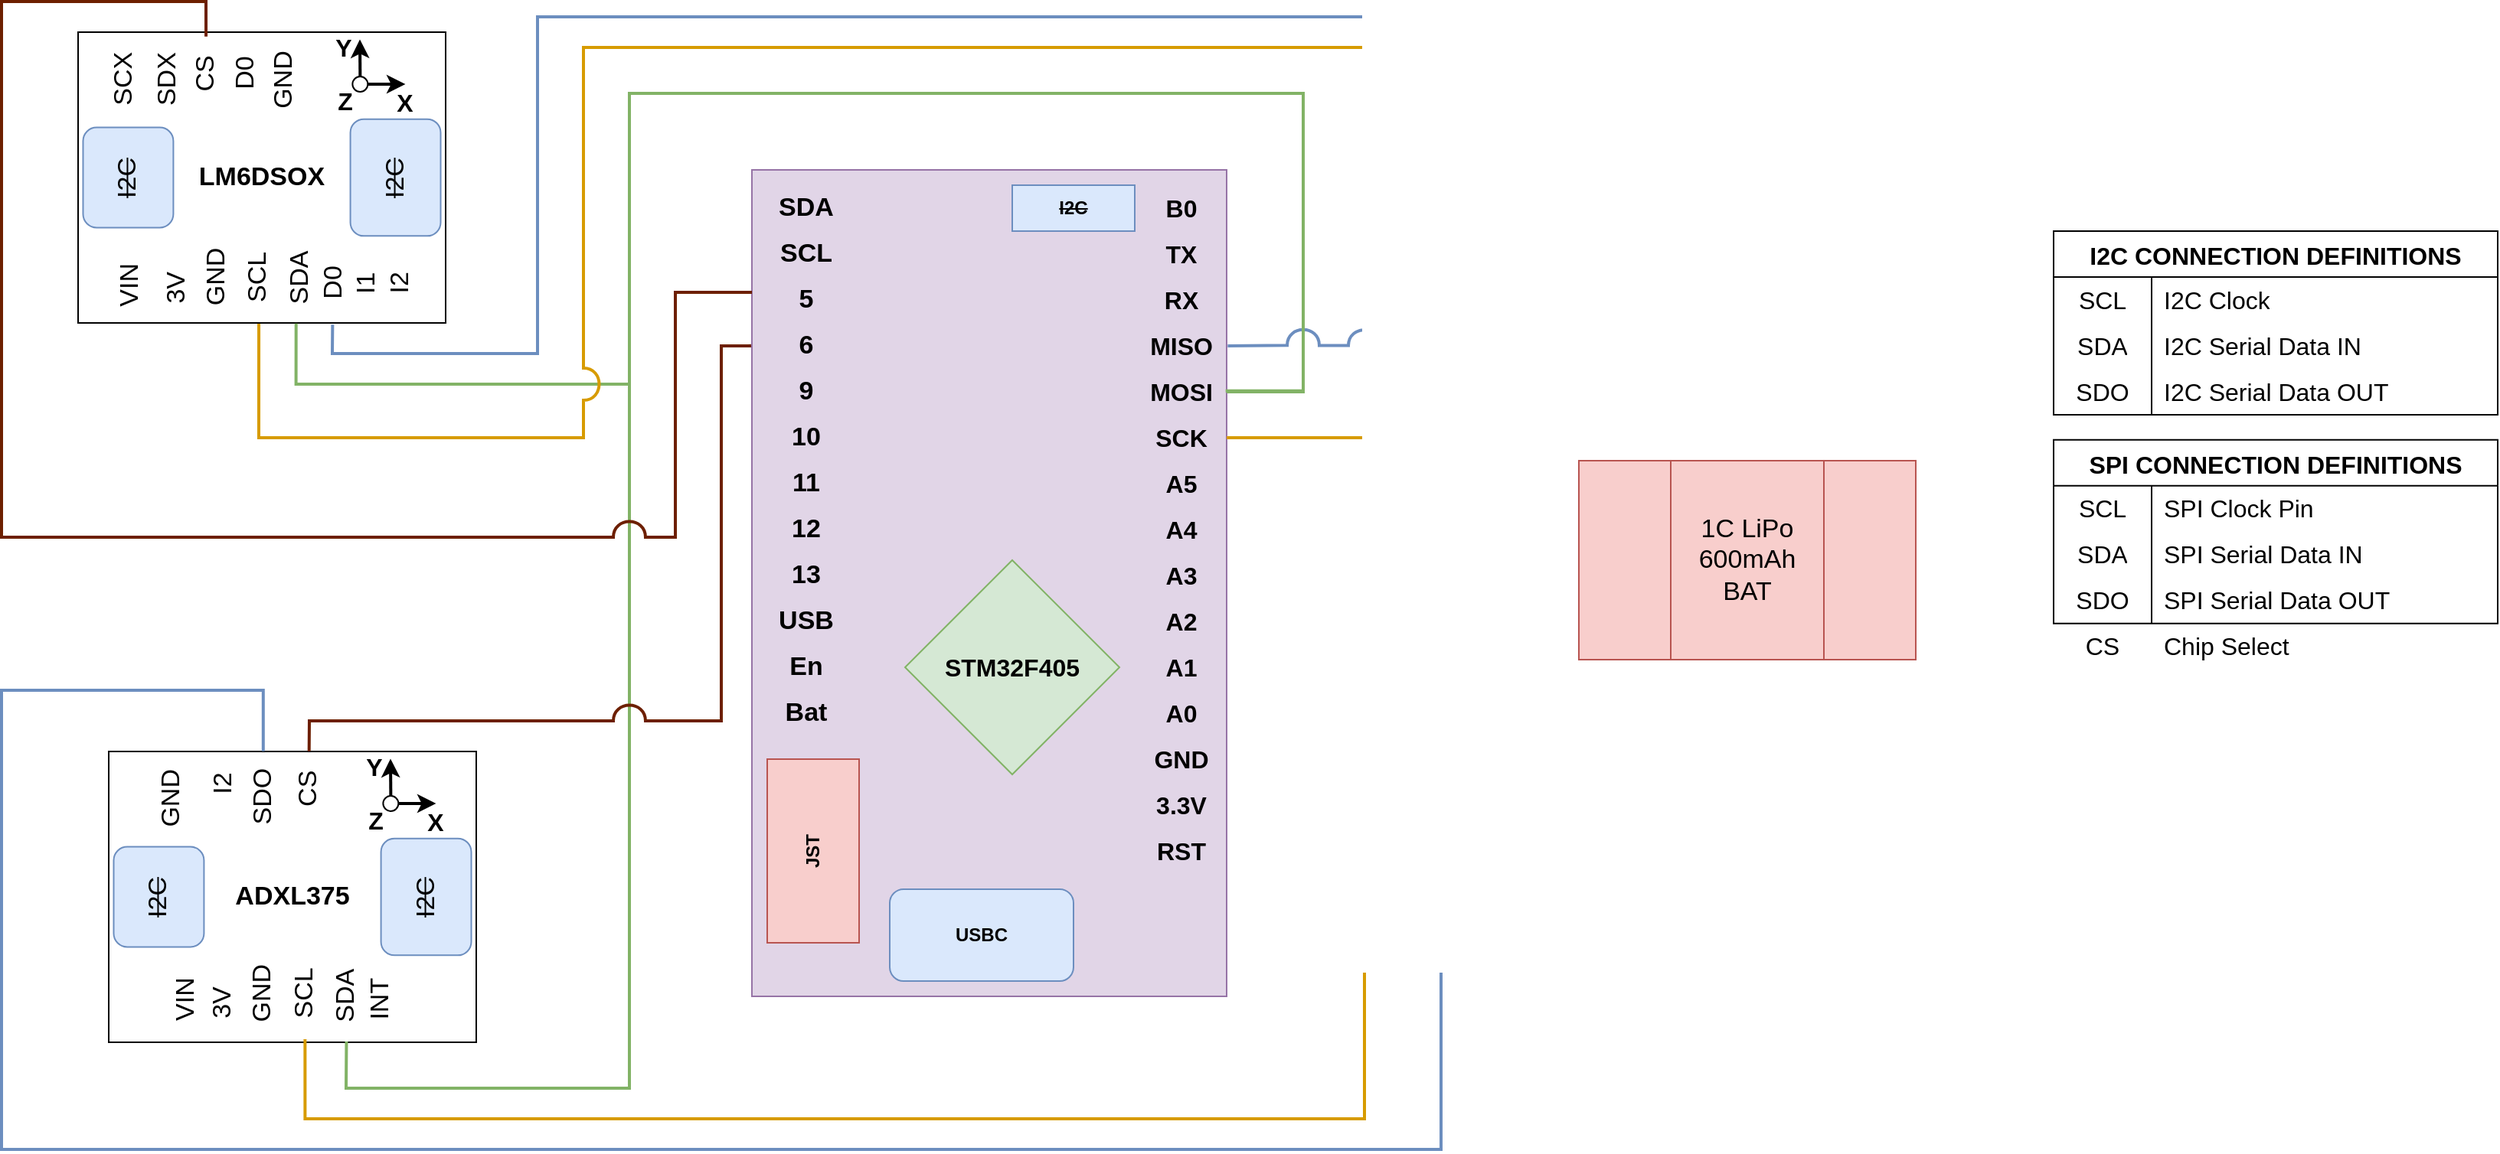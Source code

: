 <mxfile version="20.5.1" type="github">
  <diagram id="O2MLRlDGVUjoWKtVMS4U" name="Page-1">
    <mxGraphModel dx="1388" dy="795" grid="1" gridSize="10" guides="1" tooltips="1" connect="1" arrows="1" fold="1" page="1" pageScale="1" pageWidth="850" pageHeight="1100" math="0" shadow="0">
      <root>
        <mxCell id="0" />
        <mxCell id="1" parent="0" />
        <mxCell id="0R-H_kfF0VCHGT1HLo31-104" value="1C LiPo 600mAh&lt;br&gt;BAT" style="shape=process;whiteSpace=wrap;html=1;backgroundOutline=1;strokeColor=#b85450;fontSize=17;fillColor=#f8cecc;size=0.273;" parent="1" vertex="1">
          <mxGeometry x="1010" y="350" width="220" height="130" as="geometry" />
        </mxCell>
        <mxCell id="0R-H_kfF0VCHGT1HLo31-144" value="" style="group;" parent="1" vertex="1" connectable="0">
          <mxGeometry x="50" y="540" width="240" height="190" as="geometry" />
        </mxCell>
        <mxCell id="0R-H_kfF0VCHGT1HLo31-145" value="&lt;b&gt;&lt;font style=&quot;font-size: 17px;&quot;&gt;ADXL375&lt;/font&gt;&lt;/b&gt;" style="rounded=0;whiteSpace=wrap;html=1;" parent="0R-H_kfF0VCHGT1HLo31-144" vertex="1">
          <mxGeometry width="240" height="190" as="geometry" />
        </mxCell>
        <mxCell id="0R-H_kfF0VCHGT1HLo31-146" value="&lt;strike&gt;I2C&lt;/strike&gt;" style="rounded=1;whiteSpace=wrap;html=1;strokeColor=#6c8ebf;fontSize=17;rotation=-90;fillColor=#dae8fc;" parent="0R-H_kfF0VCHGT1HLo31-144" vertex="1">
          <mxGeometry y="65.517" width="65.455" height="58.966" as="geometry" />
        </mxCell>
        <mxCell id="0R-H_kfF0VCHGT1HLo31-147" value="&lt;strike&gt;I2C&lt;/strike&gt;" style="rounded=1;whiteSpace=wrap;html=1;strokeColor=#6c8ebf;fontSize=17;rotation=-90;fillColor=#dae8fc;" parent="0R-H_kfF0VCHGT1HLo31-144" vertex="1">
          <mxGeometry x="169.091" y="65.517" width="76.364" height="58.966" as="geometry" />
        </mxCell>
        <mxCell id="0R-H_kfF0VCHGT1HLo31-149" value="3V" style="text;html=1;align=center;verticalAlign=middle;resizable=0;points=[];autosize=1;strokeColor=none;fillColor=none;fontSize=17;rotation=-90;" parent="0R-H_kfF0VCHGT1HLo31-144" vertex="1">
          <mxGeometry x="54.545" y="150.0" width="40" height="30" as="geometry" />
        </mxCell>
        <mxCell id="0R-H_kfF0VCHGT1HLo31-151" value="SCL" style="text;html=1;align=center;verticalAlign=middle;resizable=0;points=[];autosize=1;strokeColor=none;fillColor=none;fontSize=17;rotation=-90;" parent="0R-H_kfF0VCHGT1HLo31-144" vertex="1">
          <mxGeometry x="98.182" y="142.998" width="60" height="30" as="geometry" />
        </mxCell>
        <mxCell id="0R-H_kfF0VCHGT1HLo31-152" value="SDA" style="text;html=1;align=center;verticalAlign=middle;resizable=0;points=[];autosize=1;strokeColor=none;fillColor=none;fontSize=17;rotation=-90;" parent="0R-H_kfF0VCHGT1HLo31-144" vertex="1">
          <mxGeometry x="125.455" y="144.448" width="60" height="30" as="geometry" />
        </mxCell>
        <mxCell id="0R-H_kfF0VCHGT1HLo31-153" value="INT" style="text;html=1;align=center;verticalAlign=middle;resizable=0;points=[];autosize=1;strokeColor=none;fillColor=none;fontSize=17;rotation=-90;" parent="0R-H_kfF0VCHGT1HLo31-144" vertex="1">
          <mxGeometry x="152.727" y="147.379" width="50" height="30" as="geometry" />
        </mxCell>
        <mxCell id="0R-H_kfF0VCHGT1HLo31-155" value="I2" style="text;html=1;align=center;verticalAlign=middle;resizable=0;points=[];autosize=1;strokeColor=none;fillColor=none;fontSize=17;rotation=-90;" parent="0R-H_kfF0VCHGT1HLo31-144" vertex="1">
          <mxGeometry x="54.545" y="6.759" width="40" height="30" as="geometry" />
        </mxCell>
        <mxCell id="0R-H_kfF0VCHGT1HLo31-156" value="SDO" style="text;html=1;align=center;verticalAlign=middle;resizable=0;points=[];autosize=1;strokeColor=none;fillColor=none;fontSize=17;rotation=-90;" parent="0R-H_kfF0VCHGT1HLo31-144" vertex="1">
          <mxGeometry x="70.909" y="14.862" width="60" height="30" as="geometry" />
        </mxCell>
        <mxCell id="0R-H_kfF0VCHGT1HLo31-157" value="CS" style="text;html=1;align=center;verticalAlign=middle;resizable=0;points=[];autosize=1;strokeColor=none;fillColor=none;fontSize=17;rotation=-90;" parent="0R-H_kfF0VCHGT1HLo31-144" vertex="1">
          <mxGeometry x="105.636" y="10" width="50" height="30" as="geometry" />
        </mxCell>
        <mxCell id="0R-H_kfF0VCHGT1HLo31-159" value="" style="endArrow=classic;startArrow=none;html=1;rounded=0;strokeWidth=2;fontSize=17;endFill=1;startFill=0;exitX=0.5;exitY=0;exitDx=0;exitDy=0;" parent="0R-H_kfF0VCHGT1HLo31-144" edge="1">
          <mxGeometry width="50" height="50" relative="1" as="geometry">
            <mxPoint x="184.18" y="29.0" as="sourcePoint" />
            <mxPoint x="184" y="4.76" as="targetPoint" />
          </mxGeometry>
        </mxCell>
        <mxCell id="0R-H_kfF0VCHGT1HLo31-160" value="" style="endArrow=classic;startArrow=none;html=1;rounded=0;strokeWidth=2;fontSize=17;endFill=1;startFill=0;exitX=1;exitY=0.5;exitDx=0;exitDy=0;" parent="0R-H_kfF0VCHGT1HLo31-144" source="0R-H_kfF0VCHGT1HLo31-161" edge="1">
          <mxGeometry width="50" height="50" relative="1" as="geometry">
            <mxPoint x="190" y="33.76" as="sourcePoint" />
            <mxPoint x="213.73" y="34" as="targetPoint" />
          </mxGeometry>
        </mxCell>
        <mxCell id="0R-H_kfF0VCHGT1HLo31-161" value="" style="ellipse;whiteSpace=wrap;html=1;aspect=fixed;strokeColor=default;fontSize=17;" parent="0R-H_kfF0VCHGT1HLo31-144" vertex="1">
          <mxGeometry x="179.18" y="29" width="10" height="10" as="geometry" />
        </mxCell>
        <mxCell id="0R-H_kfF0VCHGT1HLo31-163" value="Z" style="text;html=1;align=center;verticalAlign=middle;resizable=0;points=[];autosize=1;strokeColor=none;fillColor=none;fontSize=16;fontStyle=1" parent="0R-H_kfF0VCHGT1HLo31-144" vertex="1">
          <mxGeometry x="159.18" y="30.0" width="30" height="30" as="geometry" />
        </mxCell>
        <mxCell id="0R-H_kfF0VCHGT1HLo31-164" value="&lt;b style=&quot;font-size: 16px;&quot;&gt;Y&lt;/b&gt;" style="text;html=1;align=center;verticalAlign=middle;resizable=0;points=[];autosize=1;strokeColor=none;fillColor=none;fontSize=16;" parent="0R-H_kfF0VCHGT1HLo31-144" vertex="1">
          <mxGeometry x="158.18" y="-5" width="30" height="30" as="geometry" />
        </mxCell>
        <mxCell id="0R-H_kfF0VCHGT1HLo31-165" value="&lt;b style=&quot;font-size: 16px;&quot;&gt;X&lt;/b&gt;" style="text;html=1;align=center;verticalAlign=middle;resizable=0;points=[];autosize=1;strokeColor=none;fillColor=none;fontSize=16;" parent="0R-H_kfF0VCHGT1HLo31-144" vertex="1">
          <mxGeometry x="198.18" y="31" width="30" height="30" as="geometry" />
        </mxCell>
        <mxCell id="0R-H_kfF0VCHGT1HLo31-262" value="GND" style="text;html=1;align=center;verticalAlign=middle;resizable=0;points=[];autosize=1;strokeColor=none;fillColor=none;fontSize=17;rotation=-90;" parent="0R-H_kfF0VCHGT1HLo31-144" vertex="1">
          <mxGeometry x="10.914" y="16.002" width="60" height="30" as="geometry" />
        </mxCell>
        <mxCell id="0R-H_kfF0VCHGT1HLo31-264" value="GND" style="text;html=1;align=center;verticalAlign=middle;resizable=0;points=[];autosize=1;strokeColor=none;fillColor=none;fontSize=17;rotation=-90;" parent="0R-H_kfF0VCHGT1HLo31-144" vertex="1">
          <mxGeometry x="70.909" y="143.448" width="60" height="30" as="geometry" />
        </mxCell>
        <mxCell id="J4FtGfQfyY-0UoAzzFxa-29" value="VIN" style="text;html=1;align=center;verticalAlign=middle;resizable=0;points=[];autosize=1;strokeColor=none;fillColor=none;fontSize=17;rotation=-90;" vertex="1" parent="0R-H_kfF0VCHGT1HLo31-144">
          <mxGeometry x="25.905" y="147.38" width="50" height="30" as="geometry" />
        </mxCell>
        <mxCell id="0R-H_kfF0VCHGT1HLo31-192" value="I2C CONNECTION DEFINITIONS" style="shape=table;startSize=30;container=1;collapsible=0;childLayout=tableLayout;fixedRows=1;rowLines=0;fontStyle=1;strokeColor=default;fontSize=16;" parent="1" vertex="1">
          <mxGeometry x="1320" y="200" width="290" height="120" as="geometry" />
        </mxCell>
        <mxCell id="0R-H_kfF0VCHGT1HLo31-193" value="" style="shape=tableRow;horizontal=0;startSize=0;swimlaneHead=0;swimlaneBody=0;top=0;left=0;bottom=0;right=0;collapsible=0;dropTarget=0;fillColor=none;points=[[0,0.5],[1,0.5]];portConstraint=eastwest;strokeColor=default;fontSize=16;" parent="0R-H_kfF0VCHGT1HLo31-192" vertex="1">
          <mxGeometry y="30" width="290" height="30" as="geometry" />
        </mxCell>
        <mxCell id="0R-H_kfF0VCHGT1HLo31-194" value="SCL" style="shape=partialRectangle;html=1;whiteSpace=wrap;connectable=0;fillColor=none;top=0;left=0;bottom=0;right=0;overflow=hidden;pointerEvents=1;strokeColor=default;fontSize=16;" parent="0R-H_kfF0VCHGT1HLo31-193" vertex="1">
          <mxGeometry width="64" height="30" as="geometry">
            <mxRectangle width="64" height="30" as="alternateBounds" />
          </mxGeometry>
        </mxCell>
        <mxCell id="0R-H_kfF0VCHGT1HLo31-195" value="I2C Clock" style="shape=partialRectangle;html=1;whiteSpace=wrap;connectable=0;fillColor=none;top=0;left=0;bottom=0;right=0;align=left;spacingLeft=6;overflow=hidden;strokeColor=default;fontSize=16;" parent="0R-H_kfF0VCHGT1HLo31-193" vertex="1">
          <mxGeometry x="64" width="226" height="30" as="geometry">
            <mxRectangle width="226" height="30" as="alternateBounds" />
          </mxGeometry>
        </mxCell>
        <mxCell id="0R-H_kfF0VCHGT1HLo31-196" value="" style="shape=tableRow;horizontal=0;startSize=0;swimlaneHead=0;swimlaneBody=0;top=0;left=0;bottom=0;right=0;collapsible=0;dropTarget=0;fillColor=none;points=[[0,0.5],[1,0.5]];portConstraint=eastwest;strokeColor=default;fontSize=16;" parent="0R-H_kfF0VCHGT1HLo31-192" vertex="1">
          <mxGeometry y="60" width="290" height="30" as="geometry" />
        </mxCell>
        <mxCell id="0R-H_kfF0VCHGT1HLo31-197" value="SDA" style="shape=partialRectangle;html=1;whiteSpace=wrap;connectable=0;fillColor=none;top=0;left=0;bottom=0;right=0;overflow=hidden;strokeColor=default;fontSize=16;" parent="0R-H_kfF0VCHGT1HLo31-196" vertex="1">
          <mxGeometry width="64" height="30" as="geometry">
            <mxRectangle width="64" height="30" as="alternateBounds" />
          </mxGeometry>
        </mxCell>
        <mxCell id="0R-H_kfF0VCHGT1HLo31-198" value="I2C Serial Data IN" style="shape=partialRectangle;html=1;whiteSpace=wrap;connectable=0;fillColor=none;top=0;left=0;bottom=0;right=0;align=left;spacingLeft=6;overflow=hidden;strokeColor=default;fontSize=16;" parent="0R-H_kfF0VCHGT1HLo31-196" vertex="1">
          <mxGeometry x="64" width="226" height="30" as="geometry">
            <mxRectangle width="226" height="30" as="alternateBounds" />
          </mxGeometry>
        </mxCell>
        <mxCell id="0R-H_kfF0VCHGT1HLo31-199" value="" style="shape=tableRow;horizontal=0;startSize=0;swimlaneHead=0;swimlaneBody=0;top=0;left=0;bottom=0;right=0;collapsible=0;dropTarget=0;fillColor=none;points=[[0,0.5],[1,0.5]];portConstraint=eastwest;strokeColor=default;fontSize=16;" parent="0R-H_kfF0VCHGT1HLo31-192" vertex="1">
          <mxGeometry y="90" width="290" height="30" as="geometry" />
        </mxCell>
        <mxCell id="0R-H_kfF0VCHGT1HLo31-200" value="SDO" style="shape=partialRectangle;html=1;whiteSpace=wrap;connectable=0;fillColor=none;top=0;left=0;bottom=0;right=0;overflow=hidden;strokeColor=default;fontSize=16;" parent="0R-H_kfF0VCHGT1HLo31-199" vertex="1">
          <mxGeometry width="64" height="30" as="geometry">
            <mxRectangle width="64" height="30" as="alternateBounds" />
          </mxGeometry>
        </mxCell>
        <mxCell id="0R-H_kfF0VCHGT1HLo31-201" value="I2C Serial Data OUT" style="shape=partialRectangle;html=1;whiteSpace=wrap;connectable=0;fillColor=none;top=0;left=0;bottom=0;right=0;align=left;spacingLeft=6;overflow=hidden;strokeColor=default;fontSize=16;" parent="0R-H_kfF0VCHGT1HLo31-199" vertex="1">
          <mxGeometry x="64" width="226" height="30" as="geometry">
            <mxRectangle width="226" height="30" as="alternateBounds" />
          </mxGeometry>
        </mxCell>
        <mxCell id="0R-H_kfF0VCHGT1HLo31-210" value="SPI CONNECTION DEFINITIONS" style="shape=table;startSize=30;container=1;collapsible=0;childLayout=tableLayout;fixedRows=1;rowLines=0;fontStyle=1;strokeColor=default;fontSize=16;" parent="1" vertex="1">
          <mxGeometry x="1320" y="336.38" width="290" height="120" as="geometry" />
        </mxCell>
        <mxCell id="0R-H_kfF0VCHGT1HLo31-211" value="" style="shape=tableRow;horizontal=0;startSize=0;swimlaneHead=0;swimlaneBody=0;top=0;left=0;bottom=0;right=0;collapsible=0;dropTarget=0;fillColor=none;points=[[0,0.5],[1,0.5]];portConstraint=eastwest;strokeColor=default;fontSize=16;" parent="0R-H_kfF0VCHGT1HLo31-210" vertex="1">
          <mxGeometry y="30" width="290" height="30" as="geometry" />
        </mxCell>
        <mxCell id="0R-H_kfF0VCHGT1HLo31-212" value="SCL" style="shape=partialRectangle;html=1;whiteSpace=wrap;connectable=0;fillColor=none;top=0;left=0;bottom=0;right=0;overflow=hidden;pointerEvents=1;strokeColor=default;fontSize=16;" parent="0R-H_kfF0VCHGT1HLo31-211" vertex="1">
          <mxGeometry width="64" height="30" as="geometry">
            <mxRectangle width="64" height="30" as="alternateBounds" />
          </mxGeometry>
        </mxCell>
        <mxCell id="0R-H_kfF0VCHGT1HLo31-213" value="SPI Clock Pin&amp;nbsp;" style="shape=partialRectangle;html=1;whiteSpace=wrap;connectable=0;fillColor=none;top=0;left=0;bottom=0;right=0;align=left;spacingLeft=6;overflow=hidden;strokeColor=default;fontSize=16;" parent="0R-H_kfF0VCHGT1HLo31-211" vertex="1">
          <mxGeometry x="64" width="226" height="30" as="geometry">
            <mxRectangle width="226" height="30" as="alternateBounds" />
          </mxGeometry>
        </mxCell>
        <mxCell id="0R-H_kfF0VCHGT1HLo31-214" value="" style="shape=tableRow;horizontal=0;startSize=0;swimlaneHead=0;swimlaneBody=0;top=0;left=0;bottom=0;right=0;collapsible=0;dropTarget=0;fillColor=none;points=[[0,0.5],[1,0.5]];portConstraint=eastwest;strokeColor=default;fontSize=16;" parent="0R-H_kfF0VCHGT1HLo31-210" vertex="1">
          <mxGeometry y="60" width="290" height="30" as="geometry" />
        </mxCell>
        <mxCell id="0R-H_kfF0VCHGT1HLo31-215" value="SDA" style="shape=partialRectangle;html=1;whiteSpace=wrap;connectable=0;fillColor=none;top=0;left=0;bottom=0;right=0;overflow=hidden;strokeColor=default;fontSize=16;" parent="0R-H_kfF0VCHGT1HLo31-214" vertex="1">
          <mxGeometry width="64" height="30" as="geometry">
            <mxRectangle width="64" height="30" as="alternateBounds" />
          </mxGeometry>
        </mxCell>
        <mxCell id="0R-H_kfF0VCHGT1HLo31-216" value="SPI Serial Data IN" style="shape=partialRectangle;html=1;whiteSpace=wrap;connectable=0;fillColor=none;top=0;left=0;bottom=0;right=0;align=left;spacingLeft=6;overflow=hidden;strokeColor=default;fontSize=16;" parent="0R-H_kfF0VCHGT1HLo31-214" vertex="1">
          <mxGeometry x="64" width="226" height="30" as="geometry">
            <mxRectangle width="226" height="30" as="alternateBounds" />
          </mxGeometry>
        </mxCell>
        <mxCell id="0R-H_kfF0VCHGT1HLo31-217" value="" style="shape=tableRow;horizontal=0;startSize=0;swimlaneHead=0;swimlaneBody=0;top=0;left=0;bottom=0;right=0;collapsible=0;dropTarget=0;fillColor=none;points=[[0,0.5],[1,0.5]];portConstraint=eastwest;strokeColor=default;fontSize=16;" parent="0R-H_kfF0VCHGT1HLo31-210" vertex="1">
          <mxGeometry y="90" width="290" height="30" as="geometry" />
        </mxCell>
        <mxCell id="0R-H_kfF0VCHGT1HLo31-218" value="SDO" style="shape=partialRectangle;html=1;whiteSpace=wrap;connectable=0;fillColor=none;top=0;left=0;bottom=0;right=0;overflow=hidden;strokeColor=default;fontSize=16;" parent="0R-H_kfF0VCHGT1HLo31-217" vertex="1">
          <mxGeometry width="64" height="30" as="geometry">
            <mxRectangle width="64" height="30" as="alternateBounds" />
          </mxGeometry>
        </mxCell>
        <mxCell id="0R-H_kfF0VCHGT1HLo31-219" value="SPI Serial Data OUT" style="shape=partialRectangle;html=1;whiteSpace=wrap;connectable=0;fillColor=none;top=0;left=0;bottom=0;right=0;align=left;spacingLeft=6;overflow=hidden;strokeColor=default;fontSize=16;" parent="0R-H_kfF0VCHGT1HLo31-217" vertex="1">
          <mxGeometry x="64" width="226" height="30" as="geometry">
            <mxRectangle width="226" height="30" as="alternateBounds" />
          </mxGeometry>
        </mxCell>
        <mxCell id="0R-H_kfF0VCHGT1HLo31-221" value="CS" style="shape=partialRectangle;html=1;whiteSpace=wrap;connectable=0;fillColor=none;top=0;left=0;bottom=0;right=0;overflow=hidden;strokeColor=default;fontSize=16;" parent="1" vertex="1">
          <mxGeometry x="1320" y="456.38" width="64" height="30" as="geometry">
            <mxRectangle width="64" height="30" as="alternateBounds" />
          </mxGeometry>
        </mxCell>
        <mxCell id="0R-H_kfF0VCHGT1HLo31-222" value="Chip Select" style="shape=partialRectangle;html=1;whiteSpace=wrap;connectable=0;fillColor=none;top=0;left=0;bottom=0;right=0;align=left;spacingLeft=6;overflow=hidden;strokeColor=default;fontSize=16;" parent="1" vertex="1">
          <mxGeometry x="1384" y="456.38" width="226" height="30" as="geometry">
            <mxRectangle width="226" height="30" as="alternateBounds" />
          </mxGeometry>
        </mxCell>
        <mxCell id="0R-H_kfF0VCHGT1HLo31-226" value="" style="group;" parent="1" vertex="1" connectable="0">
          <mxGeometry x="30" y="70" width="245.907" height="190" as="geometry" />
        </mxCell>
        <mxCell id="0R-H_kfF0VCHGT1HLo31-227" value="&lt;span style=&quot;font-size: 17px;&quot;&gt;&lt;b&gt;LM6DSOX&lt;/b&gt;&lt;/span&gt;" style="rounded=0;whiteSpace=wrap;html=1;" parent="0R-H_kfF0VCHGT1HLo31-226" vertex="1">
          <mxGeometry width="240" height="190" as="geometry" />
        </mxCell>
        <mxCell id="0R-H_kfF0VCHGT1HLo31-228" value="&lt;strike&gt;I2C&lt;/strike&gt;" style="rounded=1;whiteSpace=wrap;html=1;strokeColor=#6c8ebf;fontSize=17;rotation=-90;fillColor=#dae8fc;" parent="0R-H_kfF0VCHGT1HLo31-226" vertex="1">
          <mxGeometry y="65.517" width="65.455" height="58.966" as="geometry" />
        </mxCell>
        <mxCell id="0R-H_kfF0VCHGT1HLo31-229" value="&lt;strike&gt;I2C&lt;/strike&gt;" style="rounded=1;whiteSpace=wrap;html=1;strokeColor=#6c8ebf;fontSize=17;rotation=-90;fillColor=#dae8fc;" parent="0R-H_kfF0VCHGT1HLo31-226" vertex="1">
          <mxGeometry x="169.091" y="65.517" width="76.364" height="58.966" as="geometry" />
        </mxCell>
        <mxCell id="0R-H_kfF0VCHGT1HLo31-230" value="3V" style="text;html=1;align=center;verticalAlign=middle;resizable=0;points=[];autosize=1;strokeColor=none;fillColor=none;fontSize=17;rotation=-90;" parent="0R-H_kfF0VCHGT1HLo31-226" vertex="1">
          <mxGeometry x="44.405" y="152.0" width="40" height="30" as="geometry" />
        </mxCell>
        <mxCell id="0R-H_kfF0VCHGT1HLo31-231" value="GND" style="text;html=1;align=center;verticalAlign=middle;resizable=0;points=[];autosize=1;strokeColor=none;fillColor=none;fontSize=17;rotation=-90;" parent="0R-H_kfF0VCHGT1HLo31-226" vertex="1">
          <mxGeometry x="60.769" y="145.448" width="60" height="30" as="geometry" />
        </mxCell>
        <mxCell id="0R-H_kfF0VCHGT1HLo31-232" value="SCL" style="text;html=1;align=center;verticalAlign=middle;resizable=0;points=[];autosize=1;strokeColor=none;fillColor=none;fontSize=17;rotation=-90;" parent="0R-H_kfF0VCHGT1HLo31-226" vertex="1">
          <mxGeometry x="88.042" y="145.448" width="60" height="30" as="geometry" />
        </mxCell>
        <mxCell id="0R-H_kfF0VCHGT1HLo31-233" value="SDA" style="text;html=1;align=center;verticalAlign=middle;resizable=0;points=[];autosize=1;strokeColor=none;fillColor=none;fontSize=17;rotation=-90;" parent="0R-H_kfF0VCHGT1HLo31-226" vertex="1">
          <mxGeometry x="115.315" y="145.448" width="60" height="30" as="geometry" />
        </mxCell>
        <mxCell id="0R-H_kfF0VCHGT1HLo31-234" value="D0" style="text;html=1;align=center;verticalAlign=middle;resizable=0;points=[];autosize=1;strokeColor=none;fillColor=none;fontSize=17;rotation=-90;" parent="0R-H_kfF0VCHGT1HLo31-226" vertex="1">
          <mxGeometry x="142.587" y="149.379" width="50" height="30" as="geometry" />
        </mxCell>
        <mxCell id="0R-H_kfF0VCHGT1HLo31-235" value="SCX" style="text;html=1;align=center;verticalAlign=middle;resizable=0;points=[];autosize=1;strokeColor=none;fillColor=none;fontSize=17;rotation=-90;" parent="0R-H_kfF0VCHGT1HLo31-226" vertex="1">
          <mxGeometry x="0.004" y="15.862" width="60" height="30" as="geometry" />
        </mxCell>
        <mxCell id="0R-H_kfF0VCHGT1HLo31-236" value="SDX" style="text;html=1;align=center;verticalAlign=middle;resizable=0;points=[];autosize=1;strokeColor=none;fillColor=none;fontSize=17;rotation=-90;" parent="0R-H_kfF0VCHGT1HLo31-226" vertex="1">
          <mxGeometry x="28.185" y="15.859" width="60" height="30" as="geometry" />
        </mxCell>
        <mxCell id="0R-H_kfF0VCHGT1HLo31-237" value="CS" style="text;html=1;align=center;verticalAlign=middle;resizable=0;points=[];autosize=1;strokeColor=none;fillColor=none;fontSize=17;rotation=-90;" parent="0R-H_kfF0VCHGT1HLo31-226" vertex="1">
          <mxGeometry x="58.549" y="12.862" width="50" height="30" as="geometry" />
        </mxCell>
        <mxCell id="0R-H_kfF0VCHGT1HLo31-238" value="D0" style="text;html=1;align=center;verticalAlign=middle;resizable=0;points=[];autosize=1;strokeColor=none;fillColor=none;fontSize=17;rotation=-90;" parent="0R-H_kfF0VCHGT1HLo31-226" vertex="1">
          <mxGeometry x="84.186" y="11.86" width="50" height="30" as="geometry" />
        </mxCell>
        <mxCell id="0R-H_kfF0VCHGT1HLo31-239" value="" style="endArrow=classic;startArrow=none;html=1;rounded=0;strokeWidth=2;fontSize=17;endFill=1;startFill=0;exitX=0.5;exitY=0;exitDx=0;exitDy=0;" parent="0R-H_kfF0VCHGT1HLo31-226" edge="1">
          <mxGeometry width="50" height="50" relative="1" as="geometry">
            <mxPoint x="184.18" y="29.0" as="sourcePoint" />
            <mxPoint x="184" y="4.76" as="targetPoint" />
          </mxGeometry>
        </mxCell>
        <mxCell id="0R-H_kfF0VCHGT1HLo31-240" value="" style="endArrow=classic;startArrow=none;html=1;rounded=0;strokeWidth=2;fontSize=17;endFill=1;startFill=0;exitX=1;exitY=0.5;exitDx=0;exitDy=0;" parent="0R-H_kfF0VCHGT1HLo31-226" source="0R-H_kfF0VCHGT1HLo31-241" edge="1">
          <mxGeometry width="50" height="50" relative="1" as="geometry">
            <mxPoint x="190" y="33.76" as="sourcePoint" />
            <mxPoint x="213.73" y="34" as="targetPoint" />
          </mxGeometry>
        </mxCell>
        <mxCell id="0R-H_kfF0VCHGT1HLo31-241" value="" style="ellipse;whiteSpace=wrap;html=1;aspect=fixed;strokeColor=default;fontSize=17;" parent="0R-H_kfF0VCHGT1HLo31-226" vertex="1">
          <mxGeometry x="179.18" y="29" width="10" height="10" as="geometry" />
        </mxCell>
        <mxCell id="0R-H_kfF0VCHGT1HLo31-242" value="Z" style="text;html=1;align=center;verticalAlign=middle;resizable=0;points=[];autosize=1;strokeColor=none;fillColor=none;fontSize=16;fontStyle=1" parent="0R-H_kfF0VCHGT1HLo31-226" vertex="1">
          <mxGeometry x="159.18" y="30.0" width="30" height="30" as="geometry" />
        </mxCell>
        <mxCell id="0R-H_kfF0VCHGT1HLo31-243" value="&lt;b style=&quot;font-size: 16px;&quot;&gt;Y&lt;/b&gt;" style="text;html=1;align=center;verticalAlign=middle;resizable=0;points=[];autosize=1;strokeColor=none;fillColor=none;fontSize=16;" parent="0R-H_kfF0VCHGT1HLo31-226" vertex="1">
          <mxGeometry x="158.18" y="-5" width="30" height="30" as="geometry" />
        </mxCell>
        <mxCell id="0R-H_kfF0VCHGT1HLo31-244" value="&lt;b style=&quot;font-size: 16px;&quot;&gt;X&lt;/b&gt;" style="text;html=1;align=center;verticalAlign=middle;resizable=0;points=[];autosize=1;strokeColor=none;fillColor=none;fontSize=16;" parent="0R-H_kfF0VCHGT1HLo31-226" vertex="1">
          <mxGeometry x="198.18" y="31" width="30" height="30" as="geometry" />
        </mxCell>
        <mxCell id="0R-H_kfF0VCHGT1HLo31-246" value="GND" style="text;html=1;align=center;verticalAlign=middle;resizable=0;points=[];autosize=1;strokeColor=none;fillColor=none;fontSize=17;rotation=-90;" parent="0R-H_kfF0VCHGT1HLo31-226" vertex="1">
          <mxGeometry x="104.546" y="17" width="60" height="30" as="geometry" />
        </mxCell>
        <mxCell id="0R-H_kfF0VCHGT1HLo31-247" value="I1" style="text;html=1;align=center;verticalAlign=middle;resizable=0;points=[];autosize=1;strokeColor=none;fillColor=none;fontSize=17;rotation=-90;" parent="0R-H_kfF0VCHGT1HLo31-226" vertex="1">
          <mxGeometry x="169.045" y="149.378" width="40" height="30" as="geometry" />
        </mxCell>
        <mxCell id="0R-H_kfF0VCHGT1HLo31-248" value="I2" style="text;html=1;align=center;verticalAlign=middle;resizable=0;points=[];autosize=1;strokeColor=none;fillColor=none;fontSize=17;rotation=-90;" parent="0R-H_kfF0VCHGT1HLo31-226" vertex="1">
          <mxGeometry x="190.767" y="149.379" width="40" height="30" as="geometry" />
        </mxCell>
        <mxCell id="0R-H_kfF0VCHGT1HLo31-245" value="VIN" style="text;html=1;align=center;verticalAlign=middle;resizable=0;points=[];autosize=1;strokeColor=none;fillColor=none;fontSize=17;rotation=-90;spacing=0;" parent="0R-H_kfF0VCHGT1HLo31-226" vertex="1">
          <mxGeometry x="9.228" y="150.448" width="50" height="30" as="geometry" />
        </mxCell>
        <mxCell id="J4FtGfQfyY-0UoAzzFxa-2" value="" style="group" vertex="1" connectable="0" parent="1">
          <mxGeometry x="470" y="160" width="315" height="540" as="geometry" />
        </mxCell>
        <mxCell id="0R-H_kfF0VCHGT1HLo31-1" value="" style="rounded=0;whiteSpace=wrap;html=1;rotation=-90;fillColor=#e1d5e7;strokeColor=#9673a6;" parent="J4FtGfQfyY-0UoAzzFxa-2" vertex="1">
          <mxGeometry x="-115" y="115" width="540" height="310" as="geometry" />
        </mxCell>
        <mxCell id="0R-H_kfF0VCHGT1HLo31-4" value="SCL" style="text;html=1;align=center;verticalAlign=middle;resizable=0;points=[];autosize=1;strokeColor=none;fillColor=none;fontStyle=1;fontSize=17;" parent="J4FtGfQfyY-0UoAzzFxa-2" vertex="1">
          <mxGeometry x="5" y="40" width="60" height="30" as="geometry" />
        </mxCell>
        <mxCell id="0R-H_kfF0VCHGT1HLo31-5" value="5" style="text;html=1;align=center;verticalAlign=middle;resizable=0;points=[];autosize=1;strokeColor=none;fillColor=none;fontStyle=1;fontSize=17;" parent="J4FtGfQfyY-0UoAzzFxa-2" vertex="1">
          <mxGeometry x="20" y="70" width="30" height="30" as="geometry" />
        </mxCell>
        <mxCell id="0R-H_kfF0VCHGT1HLo31-6" value="6" style="text;html=1;align=center;verticalAlign=middle;resizable=0;points=[];autosize=1;strokeColor=none;fillColor=none;fontStyle=1;fontSize=17;" parent="J4FtGfQfyY-0UoAzzFxa-2" vertex="1">
          <mxGeometry x="20" y="100" width="30" height="30" as="geometry" />
        </mxCell>
        <mxCell id="0R-H_kfF0VCHGT1HLo31-7" value="9" style="text;html=1;align=center;verticalAlign=middle;resizable=0;points=[];autosize=1;strokeColor=none;fillColor=none;fontStyle=1;fontSize=17;" parent="J4FtGfQfyY-0UoAzzFxa-2" vertex="1">
          <mxGeometry x="20" y="130" width="30" height="30" as="geometry" />
        </mxCell>
        <mxCell id="0R-H_kfF0VCHGT1HLo31-8" value="10" style="text;html=1;align=center;verticalAlign=middle;resizable=0;points=[];autosize=1;strokeColor=none;fillColor=none;fontStyle=1;fontSize=17;" parent="J4FtGfQfyY-0UoAzzFxa-2" vertex="1">
          <mxGeometry x="15" y="160" width="40" height="30" as="geometry" />
        </mxCell>
        <mxCell id="0R-H_kfF0VCHGT1HLo31-9" value="11" style="text;html=1;align=center;verticalAlign=middle;resizable=0;points=[];autosize=1;strokeColor=none;fillColor=none;fontStyle=1;fontSize=17;" parent="J4FtGfQfyY-0UoAzzFxa-2" vertex="1">
          <mxGeometry x="15" y="190" width="40" height="30" as="geometry" />
        </mxCell>
        <mxCell id="0R-H_kfF0VCHGT1HLo31-10" value="12" style="text;html=1;align=center;verticalAlign=middle;resizable=0;points=[];autosize=1;strokeColor=none;fillColor=none;fontStyle=1;fontSize=17;" parent="J4FtGfQfyY-0UoAzzFxa-2" vertex="1">
          <mxGeometry x="15" y="220" width="40" height="30" as="geometry" />
        </mxCell>
        <mxCell id="0R-H_kfF0VCHGT1HLo31-11" value="13" style="text;html=1;align=center;verticalAlign=middle;resizable=0;points=[];autosize=1;strokeColor=none;fillColor=none;fontStyle=1;fontSize=17;" parent="J4FtGfQfyY-0UoAzzFxa-2" vertex="1">
          <mxGeometry x="15" y="250" width="40" height="30" as="geometry" />
        </mxCell>
        <mxCell id="0R-H_kfF0VCHGT1HLo31-12" value="USB" style="text;html=1;align=center;verticalAlign=middle;resizable=0;points=[];autosize=1;strokeColor=none;fillColor=none;fontStyle=1;fontSize=17;" parent="J4FtGfQfyY-0UoAzzFxa-2" vertex="1">
          <mxGeometry x="5" y="280" width="60" height="30" as="geometry" />
        </mxCell>
        <mxCell id="0R-H_kfF0VCHGT1HLo31-13" value="En" style="text;html=1;align=center;verticalAlign=middle;resizable=0;points=[];autosize=1;strokeColor=none;fillColor=none;fontStyle=1;fontSize=17;" parent="J4FtGfQfyY-0UoAzzFxa-2" vertex="1">
          <mxGeometry x="10" y="310" width="50" height="30" as="geometry" />
        </mxCell>
        <mxCell id="0R-H_kfF0VCHGT1HLo31-14" value="Bat" style="text;html=1;align=center;verticalAlign=middle;resizable=0;points=[];autosize=1;strokeColor=none;fillColor=none;fontStyle=1;fontSize=17;" parent="J4FtGfQfyY-0UoAzzFxa-2" vertex="1">
          <mxGeometry x="10" y="340" width="50" height="30" as="geometry" />
        </mxCell>
        <mxCell id="0R-H_kfF0VCHGT1HLo31-17" value="SDA" style="text;html=1;align=center;verticalAlign=middle;resizable=0;points=[];autosize=1;strokeColor=none;fillColor=none;fontStyle=1;fontSize=17;" parent="J4FtGfQfyY-0UoAzzFxa-2" vertex="1">
          <mxGeometry x="5" y="10" width="60" height="30" as="geometry" />
        </mxCell>
        <mxCell id="0R-H_kfF0VCHGT1HLo31-37" value="TX" style="text;html=1;align=center;verticalAlign=middle;resizable=0;points=[];autosize=1;strokeColor=none;fillColor=none;fontStyle=1;fontSize=16;" parent="J4FtGfQfyY-0UoAzzFxa-2" vertex="1">
          <mxGeometry x="260" y="40" width="40" height="30" as="geometry" />
        </mxCell>
        <mxCell id="0R-H_kfF0VCHGT1HLo31-38" value="RX" style="text;html=1;align=center;verticalAlign=middle;resizable=0;points=[];autosize=1;strokeColor=none;fillColor=none;fontStyle=1;fontSize=16;" parent="J4FtGfQfyY-0UoAzzFxa-2" vertex="1">
          <mxGeometry x="255" y="70" width="50" height="30" as="geometry" />
        </mxCell>
        <mxCell id="0R-H_kfF0VCHGT1HLo31-39" value="MISO" style="text;html=1;align=center;verticalAlign=middle;resizable=0;points=[];autosize=1;strokeColor=none;fillColor=none;fontStyle=1;fontSize=16;" parent="J4FtGfQfyY-0UoAzzFxa-2" vertex="1">
          <mxGeometry x="250" y="100" width="60" height="30" as="geometry" />
        </mxCell>
        <mxCell id="0R-H_kfF0VCHGT1HLo31-40" value="SCK" style="text;html=1;align=center;verticalAlign=middle;resizable=0;points=[];autosize=1;strokeColor=none;fillColor=none;fontStyle=1;fontSize=16;" parent="J4FtGfQfyY-0UoAzzFxa-2" vertex="1">
          <mxGeometry x="250" y="160" width="60" height="30" as="geometry" />
        </mxCell>
        <mxCell id="0R-H_kfF0VCHGT1HLo31-41" value="B0" style="text;html=1;align=center;verticalAlign=middle;resizable=0;points=[];autosize=1;strokeColor=none;fillColor=none;fontStyle=1;fontSize=16;" parent="J4FtGfQfyY-0UoAzzFxa-2" vertex="1">
          <mxGeometry x="260" y="10" width="40" height="30" as="geometry" />
        </mxCell>
        <mxCell id="0R-H_kfF0VCHGT1HLo31-42" value="RST" style="text;html=1;align=center;verticalAlign=middle;resizable=0;points=[];autosize=1;strokeColor=none;fillColor=none;fontStyle=1;fontSize=16;" parent="J4FtGfQfyY-0UoAzzFxa-2" vertex="1">
          <mxGeometry x="250" y="430" width="60" height="30" as="geometry" />
        </mxCell>
        <mxCell id="0R-H_kfF0VCHGT1HLo31-43" value="3.3V" style="text;html=1;align=center;verticalAlign=middle;resizable=0;points=[];autosize=1;strokeColor=none;fillColor=none;fontStyle=1;fontSize=16;" parent="J4FtGfQfyY-0UoAzzFxa-2" vertex="1">
          <mxGeometry x="250" y="400" width="60" height="30" as="geometry" />
        </mxCell>
        <mxCell id="0R-H_kfF0VCHGT1HLo31-44" value="GND" style="text;html=1;align=center;verticalAlign=middle;resizable=0;points=[];autosize=1;strokeColor=none;fillColor=none;fontStyle=1;fontSize=16;" parent="J4FtGfQfyY-0UoAzzFxa-2" vertex="1">
          <mxGeometry x="250" y="370" width="60" height="30" as="geometry" />
        </mxCell>
        <mxCell id="0R-H_kfF0VCHGT1HLo31-45" value="A0" style="text;html=1;align=center;verticalAlign=middle;resizable=0;points=[];autosize=1;strokeColor=none;fillColor=none;fontStyle=1;fontSize=16;" parent="J4FtGfQfyY-0UoAzzFxa-2" vertex="1">
          <mxGeometry x="260" y="340" width="40" height="30" as="geometry" />
        </mxCell>
        <mxCell id="0R-H_kfF0VCHGT1HLo31-46" value="A1" style="text;html=1;align=center;verticalAlign=middle;resizable=0;points=[];autosize=1;strokeColor=none;fillColor=none;fontStyle=1;fontSize=16;" parent="J4FtGfQfyY-0UoAzzFxa-2" vertex="1">
          <mxGeometry x="260" y="310" width="40" height="30" as="geometry" />
        </mxCell>
        <mxCell id="0R-H_kfF0VCHGT1HLo31-47" value="A2" style="text;html=1;align=center;verticalAlign=middle;resizable=0;points=[];autosize=1;strokeColor=none;fillColor=none;fontStyle=1;fontSize=16;" parent="J4FtGfQfyY-0UoAzzFxa-2" vertex="1">
          <mxGeometry x="260" y="280" width="40" height="30" as="geometry" />
        </mxCell>
        <mxCell id="0R-H_kfF0VCHGT1HLo31-48" value="A3" style="text;html=1;align=center;verticalAlign=middle;resizable=0;points=[];autosize=1;strokeColor=none;fillColor=none;fontStyle=1;fontSize=16;" parent="J4FtGfQfyY-0UoAzzFxa-2" vertex="1">
          <mxGeometry x="260" y="250" width="40" height="30" as="geometry" />
        </mxCell>
        <mxCell id="0R-H_kfF0VCHGT1HLo31-49" value="A4" style="text;html=1;align=center;verticalAlign=middle;resizable=0;points=[];autosize=1;strokeColor=none;fillColor=none;fontStyle=1;fontSize=16;" parent="J4FtGfQfyY-0UoAzzFxa-2" vertex="1">
          <mxGeometry x="260" y="220" width="40" height="30" as="geometry" />
        </mxCell>
        <mxCell id="0R-H_kfF0VCHGT1HLo31-50" value="A5" style="text;html=1;align=center;verticalAlign=middle;resizable=0;points=[];autosize=1;strokeColor=none;fillColor=none;fontStyle=1;fontSize=16;" parent="J4FtGfQfyY-0UoAzzFxa-2" vertex="1">
          <mxGeometry x="260" y="190" width="40" height="30" as="geometry" />
        </mxCell>
        <mxCell id="0R-H_kfF0VCHGT1HLo31-51" value="MOSI" style="text;html=1;align=center;verticalAlign=middle;resizable=0;points=[];autosize=1;strokeColor=none;fillColor=none;fontStyle=1;fontSize=16;" parent="J4FtGfQfyY-0UoAzzFxa-2" vertex="1">
          <mxGeometry x="250" y="130" width="60" height="30" as="geometry" />
        </mxCell>
        <mxCell id="0R-H_kfF0VCHGT1HLo31-52" value="JST" style="rounded=0;whiteSpace=wrap;html=1;rotation=-90;fillColor=#f8cecc;strokeColor=#b85450;fontStyle=1" parent="J4FtGfQfyY-0UoAzzFxa-2" vertex="1">
          <mxGeometry x="-20" y="415" width="120" height="60" as="geometry" />
        </mxCell>
        <mxCell id="0R-H_kfF0VCHGT1HLo31-53" value="&lt;strike&gt;I2C&lt;/strike&gt;" style="rounded=0;whiteSpace=wrap;html=1;fillColor=#dae8fc;strokeColor=#6c8ebf;fontStyle=1" parent="J4FtGfQfyY-0UoAzzFxa-2" vertex="1">
          <mxGeometry x="170" y="10" width="80" height="30" as="geometry" />
        </mxCell>
        <mxCell id="0R-H_kfF0VCHGT1HLo31-54" value="STM32F405" style="rhombus;whiteSpace=wrap;html=1;fillColor=#d5e8d4;strokeColor=#82b366;fontStyle=1;fontSize=16;" parent="J4FtGfQfyY-0UoAzzFxa-2" vertex="1">
          <mxGeometry x="100" y="255" width="140" height="140" as="geometry" />
        </mxCell>
        <mxCell id="0R-H_kfF0VCHGT1HLo31-55" value="USBC" style="rounded=1;whiteSpace=wrap;html=1;fillColor=#dae8fc;strokeColor=#6c8ebf;fontStyle=1" parent="J4FtGfQfyY-0UoAzzFxa-2" vertex="1">
          <mxGeometry x="90" y="470" width="120" height="60" as="geometry" />
        </mxCell>
        <mxCell id="J4FtGfQfyY-0UoAzzFxa-22" style="edgeStyle=orthogonalEdgeStyle;rounded=0;jumpStyle=arc;jumpSize=19;orthogonalLoop=1;jettySize=auto;html=1;entryX=0.001;entryY=0.401;entryDx=0;entryDy=0;strokeWidth=2;fontSize=16;endArrow=none;endFill=0;entryPerimeter=0;fillColor=#d5e8d4;strokeColor=#82b366;exitX=0.989;exitY=0.481;exitDx=0;exitDy=0;exitPerimeter=0;" edge="1" parent="1" source="0R-H_kfF0VCHGT1HLo31-51" target="0R-H_kfF0VCHGT1HLo31-233">
          <mxGeometry relative="1" as="geometry">
            <Array as="points">
              <mxPoint x="830" y="304" />
              <mxPoint x="830" y="110" />
              <mxPoint x="390" y="110" />
              <mxPoint x="390" y="300" />
              <mxPoint x="172" y="300" />
            </Array>
          </mxGeometry>
        </mxCell>
        <mxCell id="J4FtGfQfyY-0UoAzzFxa-23" style="edgeStyle=orthogonalEdgeStyle;rounded=0;jumpStyle=arc;jumpSize=19;orthogonalLoop=1;jettySize=auto;html=1;strokeWidth=2;fontSize=16;endArrow=none;endFill=0;fillColor=#ffe6cc;strokeColor=#d79b00;" edge="1" parent="1" source="0R-H_kfF0VCHGT1HLo31-232" target="0R-H_kfF0VCHGT1HLo31-40">
          <mxGeometry relative="1" as="geometry">
            <Array as="points">
              <mxPoint x="148" y="335" />
              <mxPoint x="360" y="335" />
              <mxPoint x="360" y="80" />
              <mxPoint x="870" y="80" />
              <mxPoint x="870" y="335" />
            </Array>
          </mxGeometry>
        </mxCell>
        <mxCell id="J4FtGfQfyY-0UoAzzFxa-26" style="edgeStyle=orthogonalEdgeStyle;rounded=0;jumpStyle=arc;jumpSize=19;orthogonalLoop=1;jettySize=auto;html=1;strokeWidth=2;fontSize=16;endArrow=none;endFill=0;fillColor=#dae8fc;strokeColor=#6c8ebf;entryX=1.011;entryY=0.483;entryDx=0;entryDy=0;entryPerimeter=0;" edge="1" parent="1" source="0R-H_kfF0VCHGT1HLo31-156" target="0R-H_kfF0VCHGT1HLo31-39">
          <mxGeometry relative="1" as="geometry">
            <mxPoint x="780" y="240" as="targetPoint" />
            <Array as="points">
              <mxPoint x="151" y="500" />
              <mxPoint x="-20" y="500" />
              <mxPoint x="-20" y="800" />
              <mxPoint x="920" y="800" />
              <mxPoint x="920" y="275" />
              <mxPoint x="781" y="275" />
            </Array>
          </mxGeometry>
        </mxCell>
        <mxCell id="J4FtGfQfyY-0UoAzzFxa-27" style="edgeStyle=orthogonalEdgeStyle;rounded=0;jumpStyle=arc;jumpSize=19;orthogonalLoop=1;jettySize=auto;html=1;strokeWidth=2;fontSize=16;endArrow=none;endFill=0;fillColor=#ffe6cc;strokeColor=#d79b00;" edge="1" parent="1" source="0R-H_kfF0VCHGT1HLo31-151" target="0R-H_kfF0VCHGT1HLo31-40">
          <mxGeometry relative="1" as="geometry">
            <Array as="points">
              <mxPoint x="178" y="780" />
              <mxPoint x="870" y="780" />
              <mxPoint x="870" y="335" />
            </Array>
          </mxGeometry>
        </mxCell>
        <mxCell id="J4FtGfQfyY-0UoAzzFxa-28" style="edgeStyle=orthogonalEdgeStyle;rounded=0;jumpStyle=none;jumpSize=19;orthogonalLoop=1;jettySize=auto;html=1;strokeWidth=2;fontSize=16;endArrow=none;endFill=0;fillColor=#d5e8d4;strokeColor=#82b366;" edge="1" parent="1" source="0R-H_kfF0VCHGT1HLo31-51" target="0R-H_kfF0VCHGT1HLo31-152">
          <mxGeometry relative="1" as="geometry">
            <Array as="points">
              <mxPoint x="830" y="305" />
              <mxPoint x="830" y="110" />
              <mxPoint x="390" y="110" />
              <mxPoint x="390" y="760" />
              <mxPoint x="205" y="760" />
            </Array>
          </mxGeometry>
        </mxCell>
        <mxCell id="J4FtGfQfyY-0UoAzzFxa-31" value="" style="endArrow=none;html=1;rounded=0;strokeWidth=2;fontSize=16;jumpStyle=arc;jumpSize=19;fillColor=#dae8fc;strokeColor=#6c8ebf;entryX=-0.035;entryY=0.453;entryDx=0;entryDy=0;entryPerimeter=0;" edge="1" parent="1" target="0R-H_kfF0VCHGT1HLo31-234">
          <mxGeometry width="50" height="50" relative="1" as="geometry">
            <mxPoint x="920" y="280" as="sourcePoint" />
            <mxPoint x="210" y="280" as="targetPoint" />
            <Array as="points">
              <mxPoint x="920" y="60" />
              <mxPoint x="330" y="60" />
              <mxPoint x="330" y="280" />
              <mxPoint x="270" y="280" />
              <mxPoint x="196" y="280" />
            </Array>
          </mxGeometry>
        </mxCell>
        <mxCell id="J4FtGfQfyY-0UoAzzFxa-24" style="edgeStyle=orthogonalEdgeStyle;rounded=0;jumpStyle=arc;jumpSize=19;orthogonalLoop=1;jettySize=auto;html=1;strokeWidth=2;fontSize=16;endArrow=none;endFill=0;fillColor=#a0522d;strokeColor=#6D1F00;" edge="1" parent="1" source="0R-H_kfF0VCHGT1HLo31-237">
          <mxGeometry relative="1" as="geometry">
            <mxPoint x="470" y="240" as="targetPoint" />
            <Array as="points">
              <mxPoint x="113" y="50" />
              <mxPoint x="-20" y="50" />
              <mxPoint x="-20" y="400" />
              <mxPoint x="420" y="400" />
              <mxPoint x="420" y="240" />
            </Array>
          </mxGeometry>
        </mxCell>
        <mxCell id="J4FtGfQfyY-0UoAzzFxa-25" style="edgeStyle=orthogonalEdgeStyle;rounded=0;jumpStyle=arc;jumpSize=19;orthogonalLoop=1;jettySize=auto;html=1;strokeWidth=2;fontSize=16;endArrow=none;endFill=0;fillColor=#a0522d;strokeColor=#6D1F00;exitX=0.789;exitY=-0.005;exitDx=0;exitDy=0;exitPerimeter=0;" edge="1" parent="1" source="0R-H_kfF0VCHGT1HLo31-1" target="0R-H_kfF0VCHGT1HLo31-157">
          <mxGeometry relative="1" as="geometry">
            <mxPoint x="480" y="275" as="sourcePoint" />
            <Array as="points">
              <mxPoint x="468" y="275" />
              <mxPoint x="450" y="275" />
              <mxPoint x="450" y="520" />
              <mxPoint x="181" y="520" />
            </Array>
          </mxGeometry>
        </mxCell>
      </root>
    </mxGraphModel>
  </diagram>
</mxfile>
